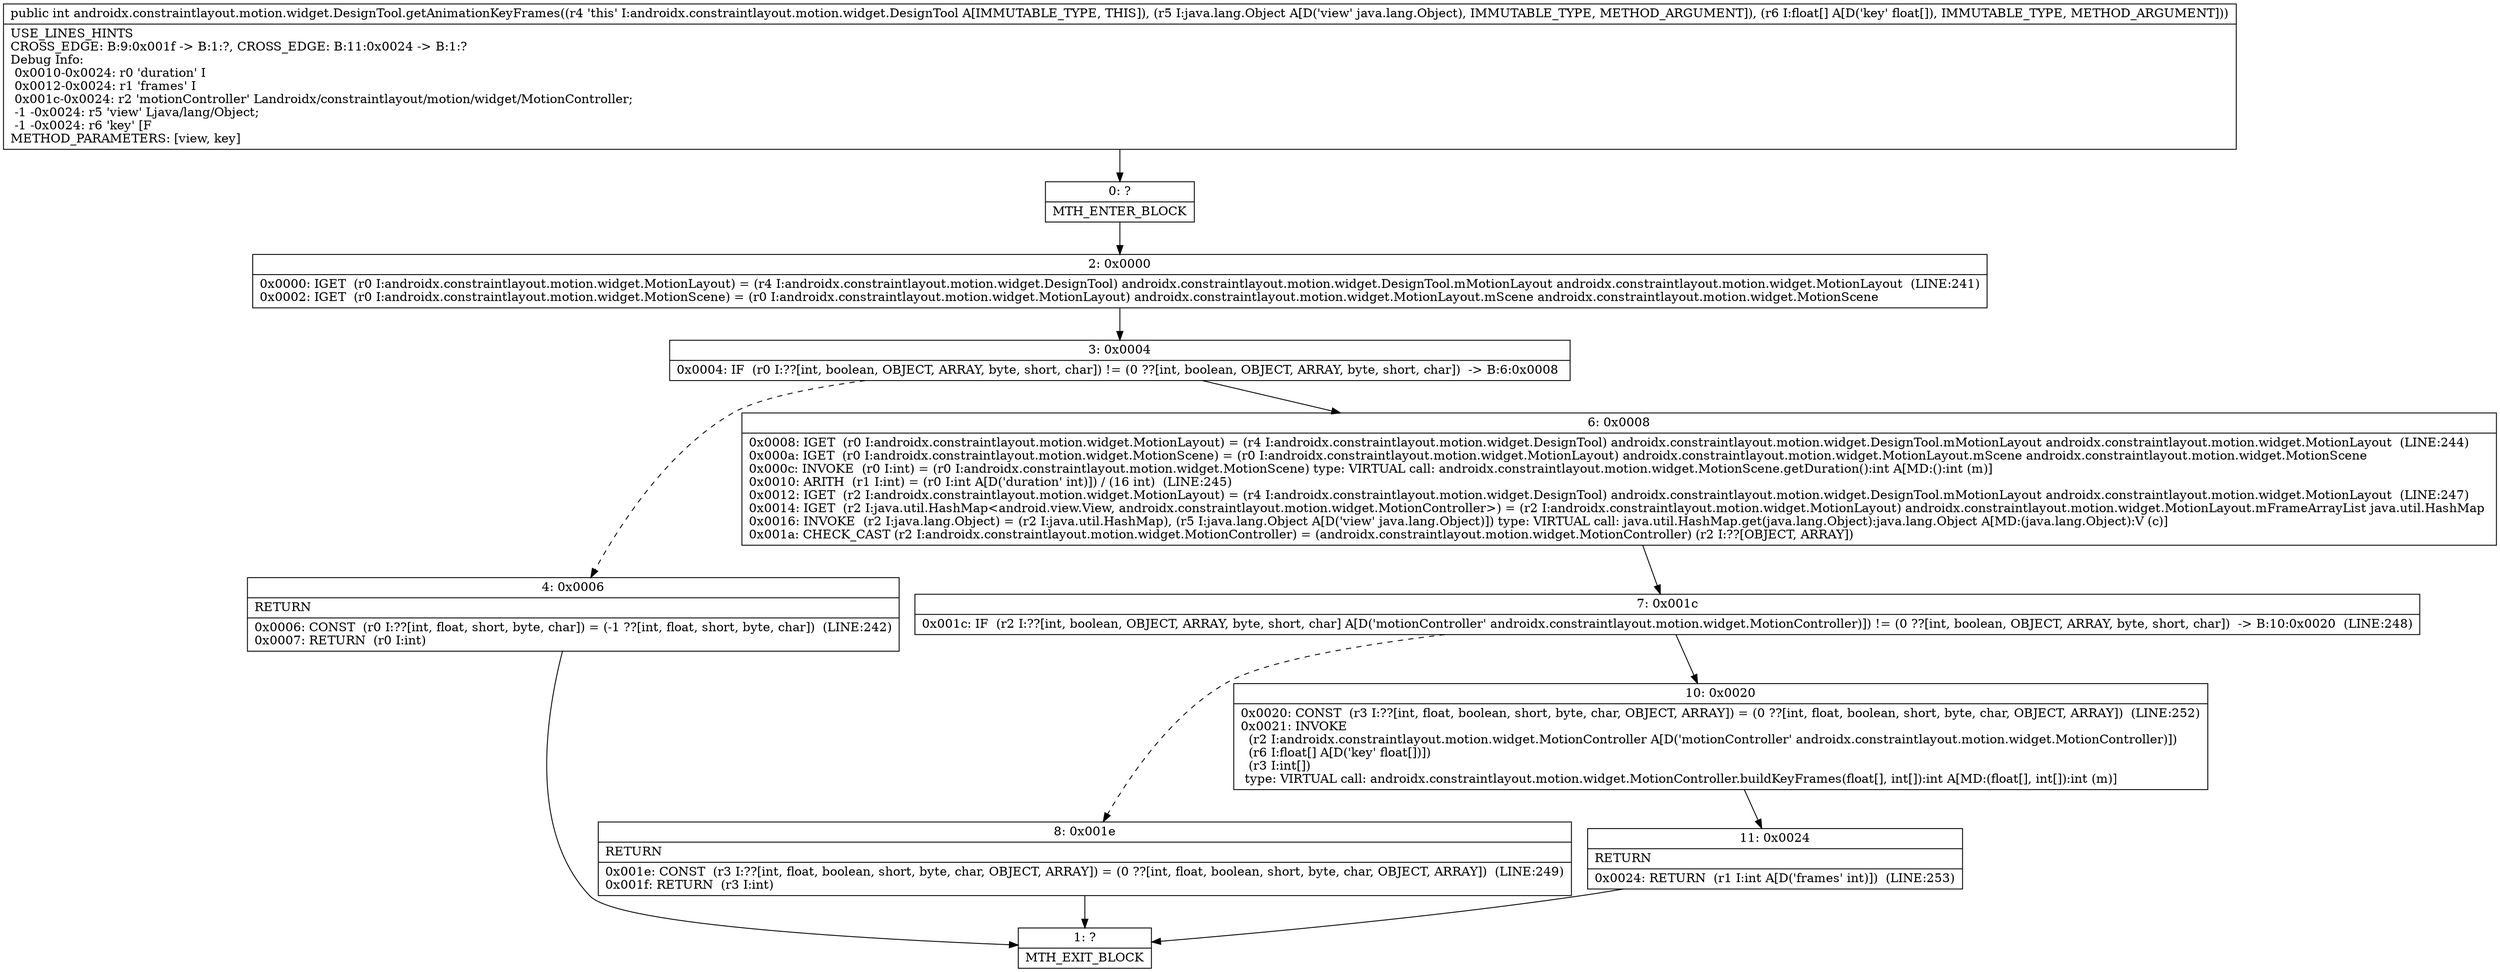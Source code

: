 digraph "CFG forandroidx.constraintlayout.motion.widget.DesignTool.getAnimationKeyFrames(Ljava\/lang\/Object;[F)I" {
Node_0 [shape=record,label="{0\:\ ?|MTH_ENTER_BLOCK\l}"];
Node_2 [shape=record,label="{2\:\ 0x0000|0x0000: IGET  (r0 I:androidx.constraintlayout.motion.widget.MotionLayout) = (r4 I:androidx.constraintlayout.motion.widget.DesignTool) androidx.constraintlayout.motion.widget.DesignTool.mMotionLayout androidx.constraintlayout.motion.widget.MotionLayout  (LINE:241)\l0x0002: IGET  (r0 I:androidx.constraintlayout.motion.widget.MotionScene) = (r0 I:androidx.constraintlayout.motion.widget.MotionLayout) androidx.constraintlayout.motion.widget.MotionLayout.mScene androidx.constraintlayout.motion.widget.MotionScene \l}"];
Node_3 [shape=record,label="{3\:\ 0x0004|0x0004: IF  (r0 I:??[int, boolean, OBJECT, ARRAY, byte, short, char]) != (0 ??[int, boolean, OBJECT, ARRAY, byte, short, char])  \-\> B:6:0x0008 \l}"];
Node_4 [shape=record,label="{4\:\ 0x0006|RETURN\l|0x0006: CONST  (r0 I:??[int, float, short, byte, char]) = (\-1 ??[int, float, short, byte, char])  (LINE:242)\l0x0007: RETURN  (r0 I:int) \l}"];
Node_1 [shape=record,label="{1\:\ ?|MTH_EXIT_BLOCK\l}"];
Node_6 [shape=record,label="{6\:\ 0x0008|0x0008: IGET  (r0 I:androidx.constraintlayout.motion.widget.MotionLayout) = (r4 I:androidx.constraintlayout.motion.widget.DesignTool) androidx.constraintlayout.motion.widget.DesignTool.mMotionLayout androidx.constraintlayout.motion.widget.MotionLayout  (LINE:244)\l0x000a: IGET  (r0 I:androidx.constraintlayout.motion.widget.MotionScene) = (r0 I:androidx.constraintlayout.motion.widget.MotionLayout) androidx.constraintlayout.motion.widget.MotionLayout.mScene androidx.constraintlayout.motion.widget.MotionScene \l0x000c: INVOKE  (r0 I:int) = (r0 I:androidx.constraintlayout.motion.widget.MotionScene) type: VIRTUAL call: androidx.constraintlayout.motion.widget.MotionScene.getDuration():int A[MD:():int (m)]\l0x0010: ARITH  (r1 I:int) = (r0 I:int A[D('duration' int)]) \/ (16 int)  (LINE:245)\l0x0012: IGET  (r2 I:androidx.constraintlayout.motion.widget.MotionLayout) = (r4 I:androidx.constraintlayout.motion.widget.DesignTool) androidx.constraintlayout.motion.widget.DesignTool.mMotionLayout androidx.constraintlayout.motion.widget.MotionLayout  (LINE:247)\l0x0014: IGET  (r2 I:java.util.HashMap\<android.view.View, androidx.constraintlayout.motion.widget.MotionController\>) = (r2 I:androidx.constraintlayout.motion.widget.MotionLayout) androidx.constraintlayout.motion.widget.MotionLayout.mFrameArrayList java.util.HashMap \l0x0016: INVOKE  (r2 I:java.lang.Object) = (r2 I:java.util.HashMap), (r5 I:java.lang.Object A[D('view' java.lang.Object)]) type: VIRTUAL call: java.util.HashMap.get(java.lang.Object):java.lang.Object A[MD:(java.lang.Object):V (c)]\l0x001a: CHECK_CAST (r2 I:androidx.constraintlayout.motion.widget.MotionController) = (androidx.constraintlayout.motion.widget.MotionController) (r2 I:??[OBJECT, ARRAY]) \l}"];
Node_7 [shape=record,label="{7\:\ 0x001c|0x001c: IF  (r2 I:??[int, boolean, OBJECT, ARRAY, byte, short, char] A[D('motionController' androidx.constraintlayout.motion.widget.MotionController)]) != (0 ??[int, boolean, OBJECT, ARRAY, byte, short, char])  \-\> B:10:0x0020  (LINE:248)\l}"];
Node_8 [shape=record,label="{8\:\ 0x001e|RETURN\l|0x001e: CONST  (r3 I:??[int, float, boolean, short, byte, char, OBJECT, ARRAY]) = (0 ??[int, float, boolean, short, byte, char, OBJECT, ARRAY])  (LINE:249)\l0x001f: RETURN  (r3 I:int) \l}"];
Node_10 [shape=record,label="{10\:\ 0x0020|0x0020: CONST  (r3 I:??[int, float, boolean, short, byte, char, OBJECT, ARRAY]) = (0 ??[int, float, boolean, short, byte, char, OBJECT, ARRAY])  (LINE:252)\l0x0021: INVOKE  \l  (r2 I:androidx.constraintlayout.motion.widget.MotionController A[D('motionController' androidx.constraintlayout.motion.widget.MotionController)])\l  (r6 I:float[] A[D('key' float[])])\l  (r3 I:int[])\l type: VIRTUAL call: androidx.constraintlayout.motion.widget.MotionController.buildKeyFrames(float[], int[]):int A[MD:(float[], int[]):int (m)]\l}"];
Node_11 [shape=record,label="{11\:\ 0x0024|RETURN\l|0x0024: RETURN  (r1 I:int A[D('frames' int)])  (LINE:253)\l}"];
MethodNode[shape=record,label="{public int androidx.constraintlayout.motion.widget.DesignTool.getAnimationKeyFrames((r4 'this' I:androidx.constraintlayout.motion.widget.DesignTool A[IMMUTABLE_TYPE, THIS]), (r5 I:java.lang.Object A[D('view' java.lang.Object), IMMUTABLE_TYPE, METHOD_ARGUMENT]), (r6 I:float[] A[D('key' float[]), IMMUTABLE_TYPE, METHOD_ARGUMENT]))  | USE_LINES_HINTS\lCROSS_EDGE: B:9:0x001f \-\> B:1:?, CROSS_EDGE: B:11:0x0024 \-\> B:1:?\lDebug Info:\l  0x0010\-0x0024: r0 'duration' I\l  0x0012\-0x0024: r1 'frames' I\l  0x001c\-0x0024: r2 'motionController' Landroidx\/constraintlayout\/motion\/widget\/MotionController;\l  \-1 \-0x0024: r5 'view' Ljava\/lang\/Object;\l  \-1 \-0x0024: r6 'key' [F\lMETHOD_PARAMETERS: [view, key]\l}"];
MethodNode -> Node_0;Node_0 -> Node_2;
Node_2 -> Node_3;
Node_3 -> Node_4[style=dashed];
Node_3 -> Node_6;
Node_4 -> Node_1;
Node_6 -> Node_7;
Node_7 -> Node_8[style=dashed];
Node_7 -> Node_10;
Node_8 -> Node_1;
Node_10 -> Node_11;
Node_11 -> Node_1;
}

